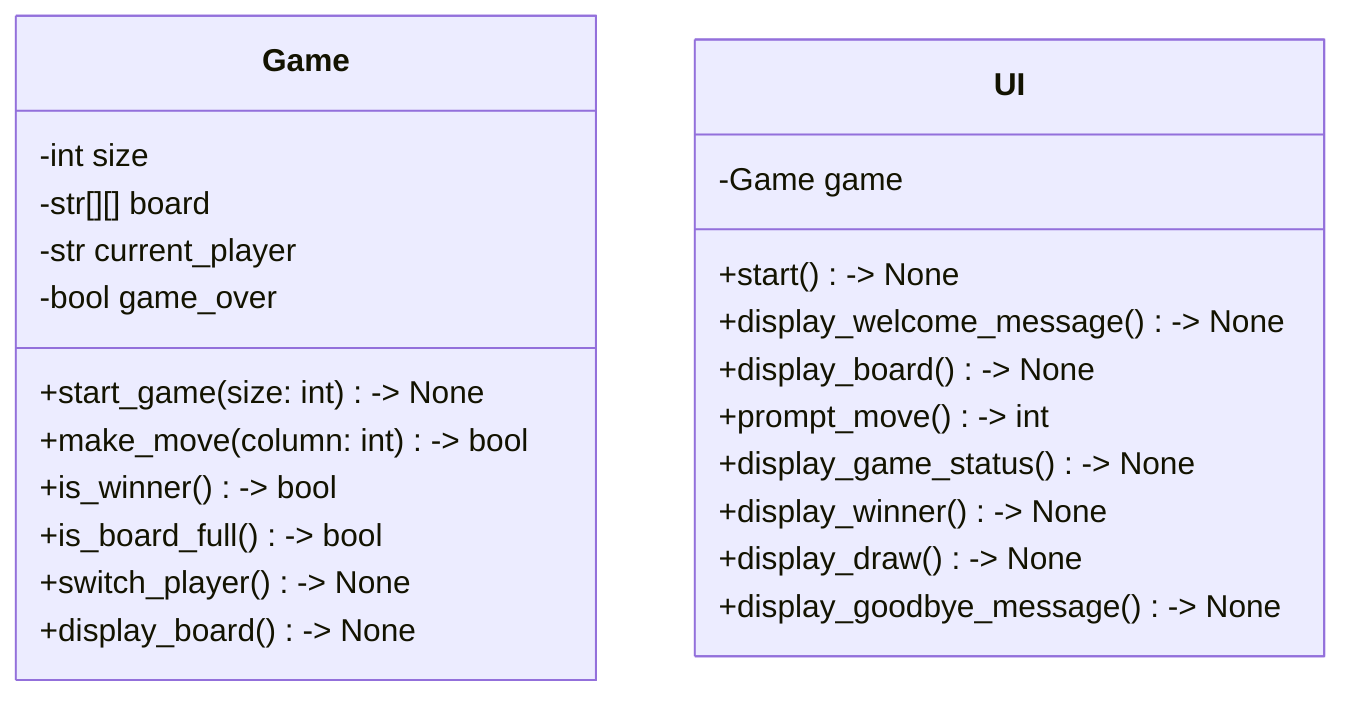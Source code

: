 classDiagram
    class Game {
        -int size
        -str[][] board
        -str current_player
        -bool game_over
        +start_game(size: int) -> None
        +make_move(column: int) -> bool
        +is_winner() -> bool
        +is_board_full() -> bool
        +switch_player() -> None
        +display_board() -> None
    }

    class UI {
        -Game game
        +start() -> None
        +display_welcome_message() -> None
        +display_board() -> None
        +prompt_move() -> int
        +display_game_status() -> None
        +display_winner() -> None
        +display_draw() -> None
        +display_goodbye_message() -> None
    }